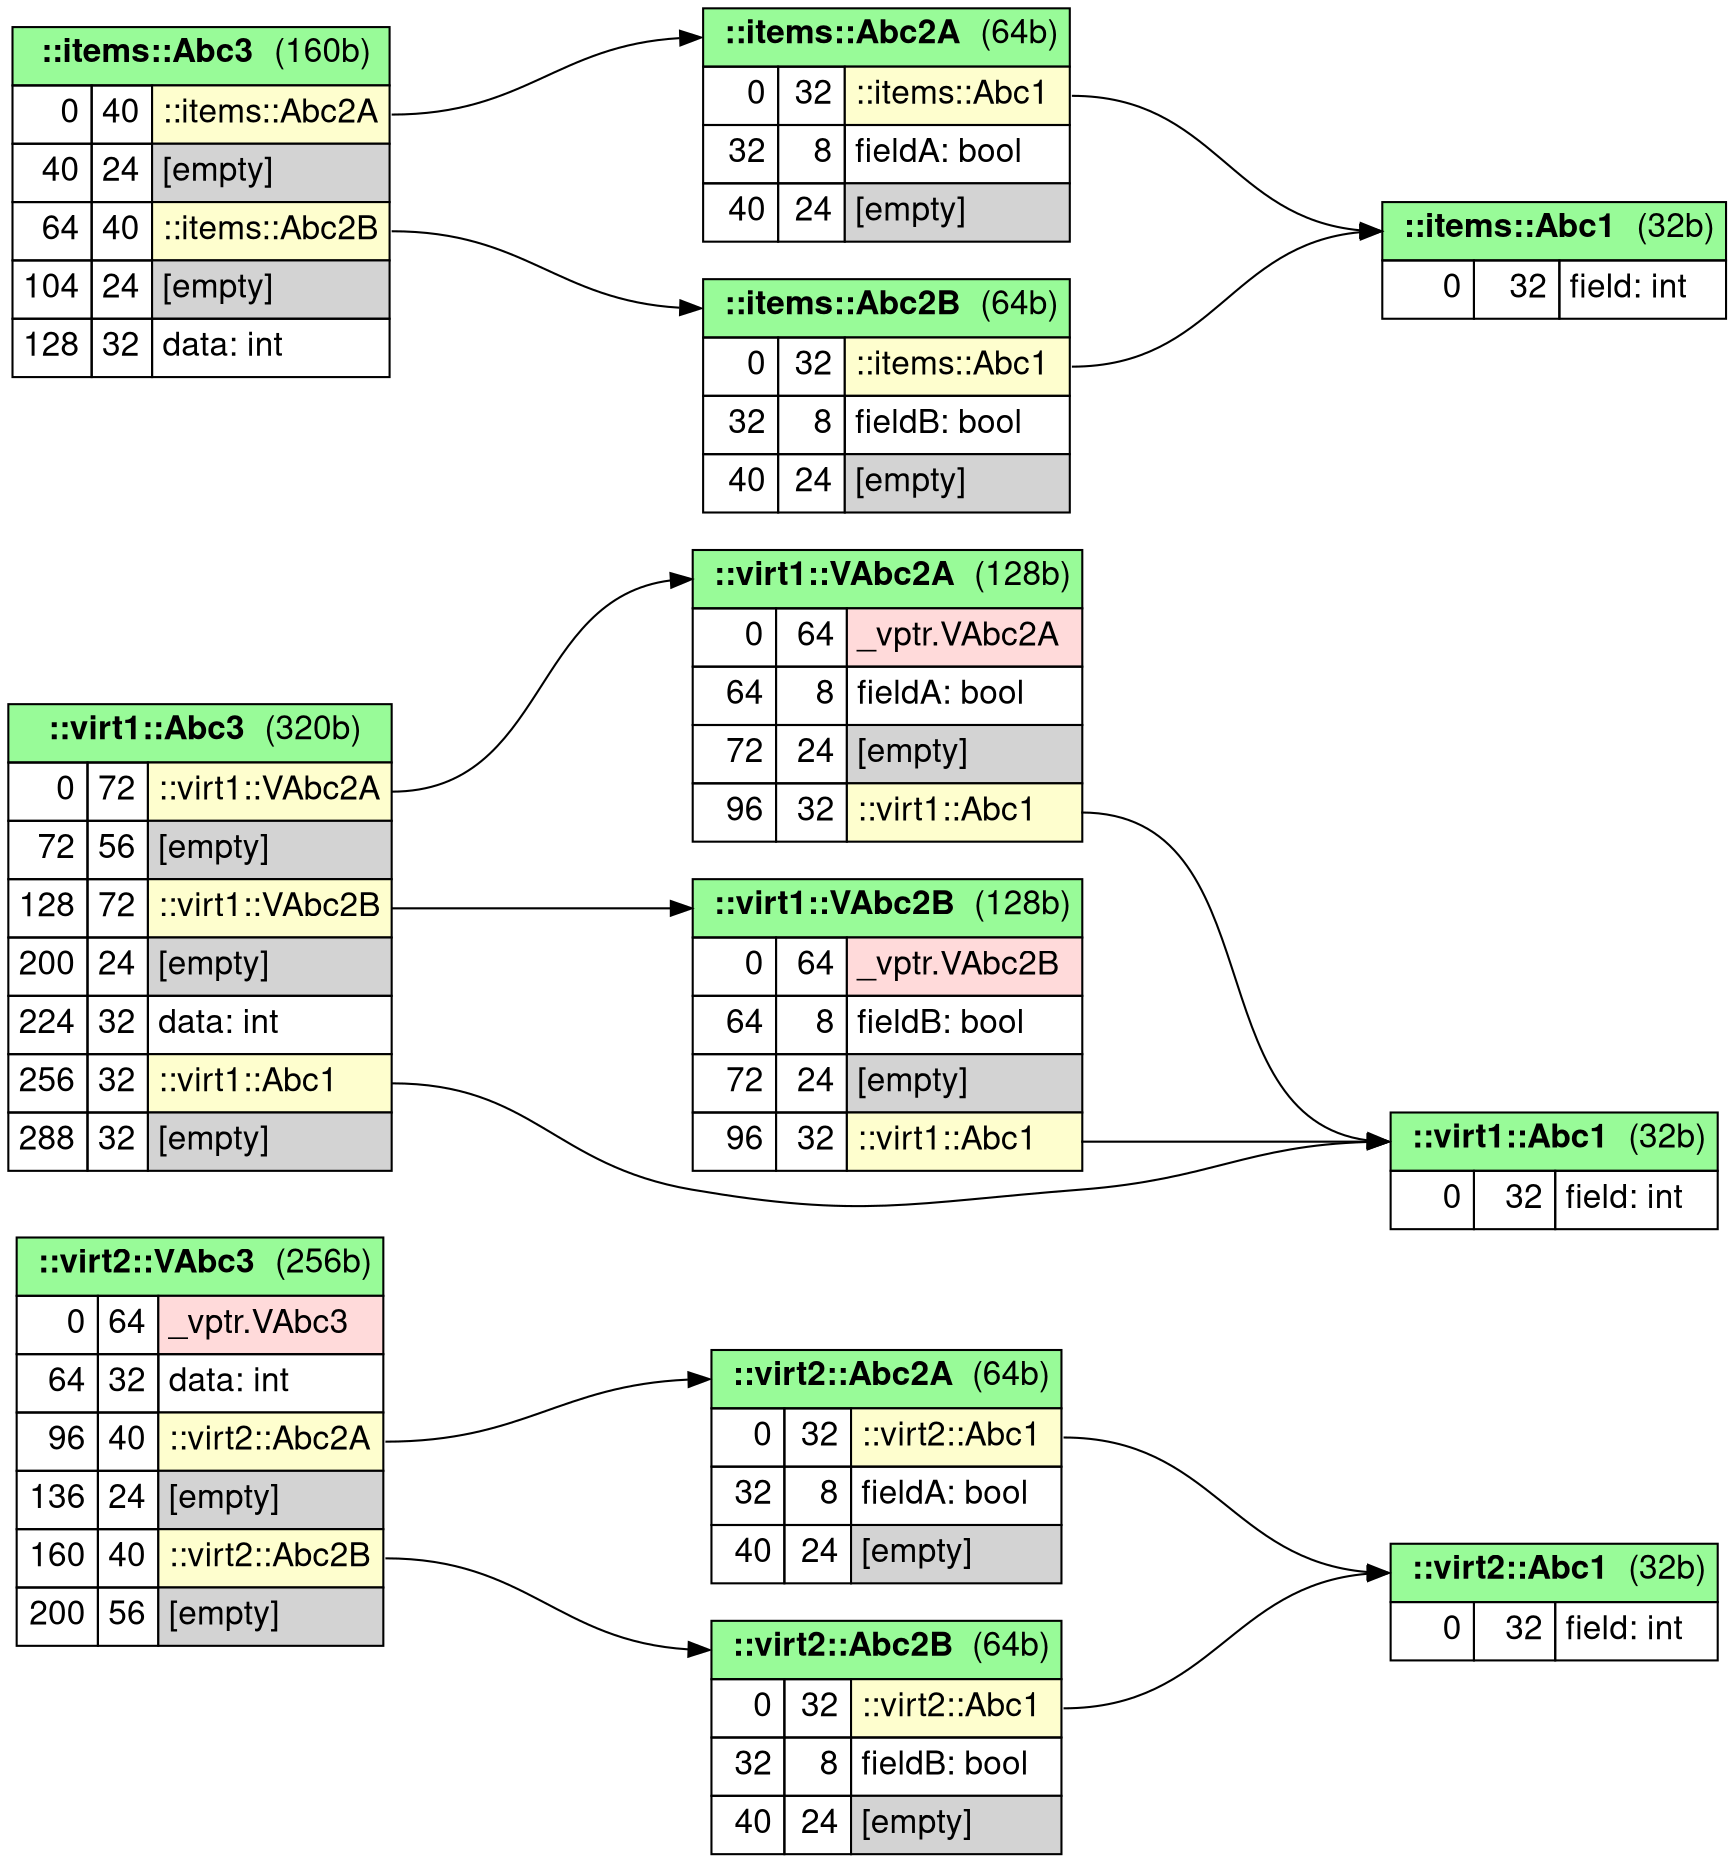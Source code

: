 digraph memory_layout {

fontname="Helvetica,Arial,sans-serif"
node [fontname="Helvetica,Arial,sans-serif"]
edge [fontname="Helvetica,Arial,sans-serif"]

graph [
    rankdir = "LR"
];
node [
    fontsize = "16"
    shape = "record"
];

ranksep = 2


# items subgraph
{

    "-virt2-VAbc3" [
        shape=plain
        label=
        <<table border="0" cellborder="1" cellspacing="0" cellpadding="4">
            <tr> <td colspan="3" bgcolor="PaleGreen" port='-1'> <b>::virt2::VAbc3</b>  (256b)</td> </tr>
            <tr> <td align="right" port='in_0'>0</td> <td align="right">64</td> <td align="left" bgcolor='#ffdada' port='out_0'>_vptr.VAbc3</td> </tr>
            <tr> <td align="right" port='in_1'>64</td> <td align="right">32</td> <td align="left" port='out_1'>data: int</td> </tr>
            <tr> <td align="right" port='in_2'>96</td> <td align="right">40</td> <td align="left" bgcolor='#FEFECE' port='out_2'>::virt2::Abc2A</td> </tr>
            <tr> <td align="right" port='in_3'>136</td> <td align="right">24</td> <td align="left" bgcolor='lightgray' port='out_3'>[empty]</td> </tr>
            <tr> <td align="right" port='in_4'>160</td> <td align="right">40</td> <td align="left" bgcolor='#FEFECE' port='out_4'>::virt2::Abc2B</td> </tr>
            <tr> <td align="right" port='in_5'>200</td> <td align="right">56</td> <td align="left" bgcolor='lightgray' port='out_5'>[empty]</td> </tr>
        </table>>
    ]

    "-virt2-Abc2B" [
        shape=plain
        label=
        <<table border="0" cellborder="1" cellspacing="0" cellpadding="4">
            <tr> <td colspan="3" bgcolor="PaleGreen" port='-1'> <b>::virt2::Abc2B</b>  (64b)</td> </tr>
            <tr> <td align="right" port='in_0'>0</td> <td align="right">32</td> <td align="left" bgcolor='#FEFECE' port='out_0'>::virt2::Abc1</td> </tr>
            <tr> <td align="right" port='in_1'>32</td> <td align="right">8</td> <td align="left" port='out_1'>fieldB: bool</td> </tr>
            <tr> <td align="right" port='in_2'>40</td> <td align="right">24</td> <td align="left" bgcolor='lightgray' port='out_2'>[empty]</td> </tr>
        </table>>
    ]

    "-virt2-Abc2A" [
        shape=plain
        label=
        <<table border="0" cellborder="1" cellspacing="0" cellpadding="4">
            <tr> <td colspan="3" bgcolor="PaleGreen" port='-1'> <b>::virt2::Abc2A</b>  (64b)</td> </tr>
            <tr> <td align="right" port='in_0'>0</td> <td align="right">32</td> <td align="left" bgcolor='#FEFECE' port='out_0'>::virt2::Abc1</td> </tr>
            <tr> <td align="right" port='in_1'>32</td> <td align="right">8</td> <td align="left" port='out_1'>fieldA: bool</td> </tr>
            <tr> <td align="right" port='in_2'>40</td> <td align="right">24</td> <td align="left" bgcolor='lightgray' port='out_2'>[empty]</td> </tr>
        </table>>
    ]

    "-virt2-Abc1" [
        shape=plain
        label=
        <<table border="0" cellborder="1" cellspacing="0" cellpadding="4">
            <tr> <td colspan="3" bgcolor="PaleGreen" port='-1'> <b>::virt2::Abc1</b>  (32b)</td> </tr>
            <tr> <td align="right" port='in_0'>0</td> <td align="right">32</td> <td align="left" port='out_0'>field: int</td> </tr>
        </table>>
    ]

    "-virt1-Abc3" [
        shape=plain
        label=
        <<table border="0" cellborder="1" cellspacing="0" cellpadding="4">
            <tr> <td colspan="3" bgcolor="PaleGreen" port='-1'> <b>::virt1::Abc3</b>  (320b)</td> </tr>
            <tr> <td align="right" port='in_0'>0</td> <td align="right">72</td> <td align="left" bgcolor='#FEFECE' port='out_0'>::virt1::VAbc2A</td> </tr>
            <tr> <td align="right" port='in_1'>72</td> <td align="right">56</td> <td align="left" bgcolor='lightgray' port='out_1'>[empty]</td> </tr>
            <tr> <td align="right" port='in_2'>128</td> <td align="right">72</td> <td align="left" bgcolor='#FEFECE' port='out_2'>::virt1::VAbc2B</td> </tr>
            <tr> <td align="right" port='in_3'>200</td> <td align="right">24</td> <td align="left" bgcolor='lightgray' port='out_3'>[empty]</td> </tr>
            <tr> <td align="right" port='in_4'>224</td> <td align="right">32</td> <td align="left" port='out_4'>data: int</td> </tr>
            <tr> <td align="right" port='in_5'>256</td> <td align="right">32</td> <td align="left" bgcolor='#FEFECE' port='out_5'>::virt1::Abc1</td> </tr>
            <tr> <td align="right" port='in_6'>288</td> <td align="right">32</td> <td align="left" bgcolor='lightgray' port='out_6'>[empty]</td> </tr>
        </table>>
    ]

    "-virt1-VAbc2B" [
        shape=plain
        label=
        <<table border="0" cellborder="1" cellspacing="0" cellpadding="4">
            <tr> <td colspan="3" bgcolor="PaleGreen" port='-1'> <b>::virt1::VAbc2B</b>  (128b)</td> </tr>
            <tr> <td align="right" port='in_0'>0</td> <td align="right">64</td> <td align="left" bgcolor='#ffdada' port='out_0'>_vptr.VAbc2B</td> </tr>
            <tr> <td align="right" port='in_1'>64</td> <td align="right">8</td> <td align="left" port='out_1'>fieldB: bool</td> </tr>
            <tr> <td align="right" port='in_2'>72</td> <td align="right">24</td> <td align="left" bgcolor='lightgray' port='out_2'>[empty]</td> </tr>
            <tr> <td align="right" port='in_3'>96</td> <td align="right">32</td> <td align="left" bgcolor='#FEFECE' port='out_3'>::virt1::Abc1</td> </tr>
        </table>>
    ]

    "-virt1-VAbc2A" [
        shape=plain
        label=
        <<table border="0" cellborder="1" cellspacing="0" cellpadding="4">
            <tr> <td colspan="3" bgcolor="PaleGreen" port='-1'> <b>::virt1::VAbc2A</b>  (128b)</td> </tr>
            <tr> <td align="right" port='in_0'>0</td> <td align="right">64</td> <td align="left" bgcolor='#ffdada' port='out_0'>_vptr.VAbc2A</td> </tr>
            <tr> <td align="right" port='in_1'>64</td> <td align="right">8</td> <td align="left" port='out_1'>fieldA: bool</td> </tr>
            <tr> <td align="right" port='in_2'>72</td> <td align="right">24</td> <td align="left" bgcolor='lightgray' port='out_2'>[empty]</td> </tr>
            <tr> <td align="right" port='in_3'>96</td> <td align="right">32</td> <td align="left" bgcolor='#FEFECE' port='out_3'>::virt1::Abc1</td> </tr>
        </table>>
    ]

    "-virt1-Abc1" [
        shape=plain
        label=
        <<table border="0" cellborder="1" cellspacing="0" cellpadding="4">
            <tr> <td colspan="3" bgcolor="PaleGreen" port='-1'> <b>::virt1::Abc1</b>  (32b)</td> </tr>
            <tr> <td align="right" port='in_0'>0</td> <td align="right">32</td> <td align="left" port='out_0'>field: int</td> </tr>
        </table>>
    ]

    "-items-Abc3" [
        shape=plain
        label=
        <<table border="0" cellborder="1" cellspacing="0" cellpadding="4">
            <tr> <td colspan="3" bgcolor="PaleGreen" port='-1'> <b>::items::Abc3</b>  (160b)</td> </tr>
            <tr> <td align="right" port='in_0'>0</td> <td align="right">40</td> <td align="left" bgcolor='#FEFECE' port='out_0'>::items::Abc2A</td> </tr>
            <tr> <td align="right" port='in_1'>40</td> <td align="right">24</td> <td align="left" bgcolor='lightgray' port='out_1'>[empty]</td> </tr>
            <tr> <td align="right" port='in_2'>64</td> <td align="right">40</td> <td align="left" bgcolor='#FEFECE' port='out_2'>::items::Abc2B</td> </tr>
            <tr> <td align="right" port='in_3'>104</td> <td align="right">24</td> <td align="left" bgcolor='lightgray' port='out_3'>[empty]</td> </tr>
            <tr> <td align="right" port='in_4'>128</td> <td align="right">32</td> <td align="left" port='out_4'>data: int</td> </tr>
        </table>>
    ]

    "-items-Abc2B" [
        shape=plain
        label=
        <<table border="0" cellborder="1" cellspacing="0" cellpadding="4">
            <tr> <td colspan="3" bgcolor="PaleGreen" port='-1'> <b>::items::Abc2B</b>  (64b)</td> </tr>
            <tr> <td align="right" port='in_0'>0</td> <td align="right">32</td> <td align="left" bgcolor='#FEFECE' port='out_0'>::items::Abc1</td> </tr>
            <tr> <td align="right" port='in_1'>32</td> <td align="right">8</td> <td align="left" port='out_1'>fieldB: bool</td> </tr>
            <tr> <td align="right" port='in_2'>40</td> <td align="right">24</td> <td align="left" bgcolor='lightgray' port='out_2'>[empty]</td> </tr>
        </table>>
    ]

    "-items-Abc2A" [
        shape=plain
        label=
        <<table border="0" cellborder="1" cellspacing="0" cellpadding="4">
            <tr> <td colspan="3" bgcolor="PaleGreen" port='-1'> <b>::items::Abc2A</b>  (64b)</td> </tr>
            <tr> <td align="right" port='in_0'>0</td> <td align="right">32</td> <td align="left" bgcolor='#FEFECE' port='out_0'>::items::Abc1</td> </tr>
            <tr> <td align="right" port='in_1'>32</td> <td align="right">8</td> <td align="left" port='out_1'>fieldA: bool</td> </tr>
            <tr> <td align="right" port='in_2'>40</td> <td align="right">24</td> <td align="left" bgcolor='lightgray' port='out_2'>[empty]</td> </tr>
        </table>>
    ]

    "-items-Abc1" [
        shape=plain
        label=
        <<table border="0" cellborder="1" cellspacing="0" cellpadding="4">
            <tr> <td colspan="3" bgcolor="PaleGreen" port='-1'> <b>::items::Abc1</b>  (32b)</td> </tr>
            <tr> <td align="right" port='in_0'>0</td> <td align="right">32</td> <td align="left" port='out_0'>field: int</td> </tr>
        </table>>
    ]


    "-virt2-VAbc3":"out_2" -> "-virt2-Abc2A":"-1"
    "-virt2-VAbc3":"out_4" -> "-virt2-Abc2B":"-1"
    "-virt2-Abc2B":"out_0" -> "-virt2-Abc1":"-1"
    "-virt2-Abc2A":"out_0" -> "-virt2-Abc1":"-1"
    "-virt1-Abc3":"out_0" -> "-virt1-VAbc2A":"-1"
    "-virt1-Abc3":"out_2" -> "-virt1-VAbc2B":"-1"
    "-virt1-Abc3":"out_5" -> "-virt1-Abc1":"-1"
    "-virt1-VAbc2B":"out_3" -> "-virt1-Abc1":"-1"
    "-virt1-VAbc2A":"out_3" -> "-virt1-Abc1":"-1"
    "-items-Abc3":"out_0" -> "-items-Abc2A":"-1"
    "-items-Abc3":"out_2" -> "-items-Abc2B":"-1"
    "-items-Abc2B":"out_0" -> "-items-Abc1":"-1"
    "-items-Abc2A":"out_0" -> "-items-Abc1":"-1"

}  # end of items subgraph

}  # end of graph
